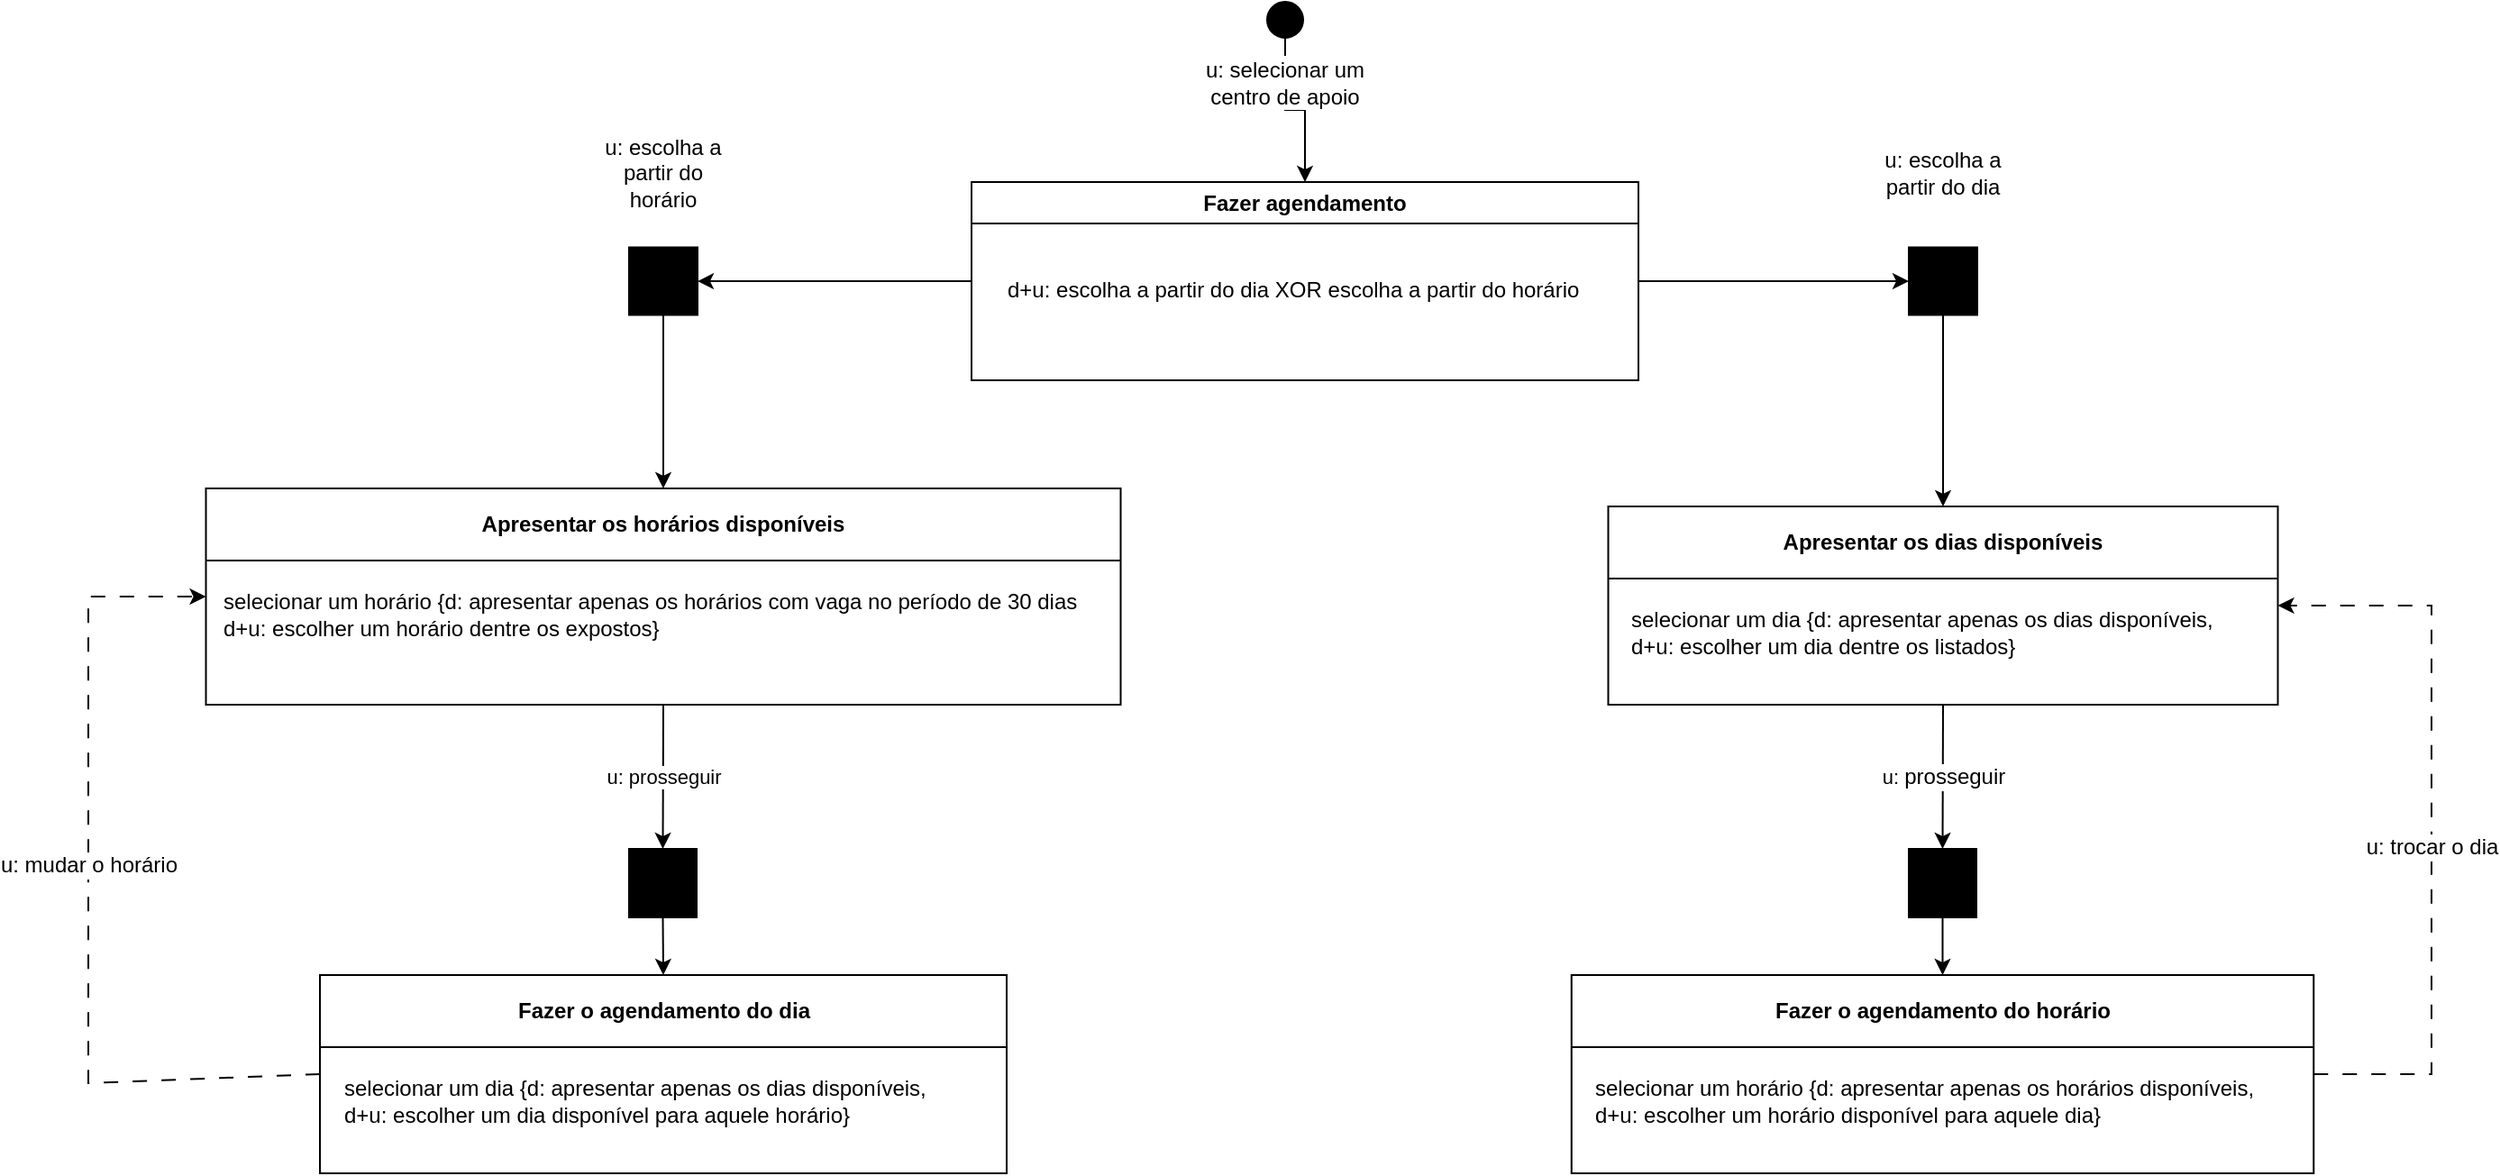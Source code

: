 <mxfile version="25.0.1">
  <diagram name="Página-1" id="4fPj8FKTWWKvgSlPfXeu">
    <mxGraphModel dx="2730" dy="669" grid="1" gridSize="10" guides="1" tooltips="1" connect="1" arrows="1" fold="1" page="1" pageScale="1" pageWidth="827" pageHeight="1169" math="0" shadow="0">
      <root>
        <mxCell id="0" />
        <mxCell id="1" parent="0" />
        <mxCell id="tzBEl5uezkZAkphJzdvv-11" value="" style="edgeStyle=orthogonalEdgeStyle;rounded=0;orthogonalLoop=1;jettySize=auto;html=1;" edge="1" parent="1" source="tzBEl5uezkZAkphJzdvv-1" target="tzBEl5uezkZAkphJzdvv-10">
          <mxGeometry relative="1" as="geometry" />
        </mxCell>
        <mxCell id="tzBEl5uezkZAkphJzdvv-1" value="Fazer agendamento" style="swimlane;whiteSpace=wrap;html=1;" vertex="1" parent="1">
          <mxGeometry x="240" y="200" width="370" height="110" as="geometry" />
        </mxCell>
        <mxCell id="tzBEl5uezkZAkphJzdvv-2" value="d+u: escolha a partir do dia XOR escolha a partir do horário" style="text;html=1;align=left;verticalAlign=middle;resizable=0;points=[];autosize=1;strokeColor=none;fillColor=none;rotation=0;" vertex="1" parent="tzBEl5uezkZAkphJzdvv-1">
          <mxGeometry x="18" y="45" width="340" height="30" as="geometry" />
        </mxCell>
        <mxCell id="tzBEl5uezkZAkphJzdvv-9" style="edgeStyle=orthogonalEdgeStyle;rounded=0;orthogonalLoop=1;jettySize=auto;html=1;entryX=0.5;entryY=0;entryDx=0;entryDy=0;" edge="1" parent="1" source="tzBEl5uezkZAkphJzdvv-5" target="tzBEl5uezkZAkphJzdvv-1">
          <mxGeometry relative="1" as="geometry" />
        </mxCell>
        <mxCell id="tzBEl5uezkZAkphJzdvv-5" value="" style="ellipse;whiteSpace=wrap;html=1;aspect=fixed;fillColor=#000000;" vertex="1" parent="1">
          <mxGeometry x="404" y="100" width="20" height="20" as="geometry" />
        </mxCell>
        <mxCell id="tzBEl5uezkZAkphJzdvv-4" value="u: selecionar um centro de apoio" style="text;html=1;align=center;verticalAlign=middle;whiteSpace=wrap;rounded=0;fillColor=default;" vertex="1" parent="1">
          <mxGeometry x="356" y="130" width="116" height="30" as="geometry" />
        </mxCell>
        <mxCell id="tzBEl5uezkZAkphJzdvv-16" value="" style="edgeStyle=orthogonalEdgeStyle;rounded=0;orthogonalLoop=1;jettySize=auto;html=1;entryX=0.5;entryY=0;entryDx=0;entryDy=0;" edge="1" parent="1" source="tzBEl5uezkZAkphJzdvv-10" target="tzBEl5uezkZAkphJzdvv-19">
          <mxGeometry relative="1" as="geometry">
            <mxPoint x="69.0" y="353.75" as="targetPoint" />
          </mxGeometry>
        </mxCell>
        <mxCell id="tzBEl5uezkZAkphJzdvv-10" value="" style="whiteSpace=wrap;html=1;fontStyle=1;startSize=23;fillColor=#000000;" vertex="1" parent="1">
          <mxGeometry x="50" y="236.25" width="38" height="37.5" as="geometry" />
        </mxCell>
        <mxCell id="tzBEl5uezkZAkphJzdvv-14" value="u: escolha a partir do horário" style="text;html=1;align=center;verticalAlign=middle;whiteSpace=wrap;rounded=0;" vertex="1" parent="1">
          <mxGeometry x="28" y="170" width="82" height="50" as="geometry" />
        </mxCell>
        <mxCell id="tzBEl5uezkZAkphJzdvv-19" value="Apresentar os horários disponíveis" style="swimlane;whiteSpace=wrap;html=1;startSize=40;" vertex="1" parent="1">
          <mxGeometry x="-184.75" y="370" width="507.5" height="120" as="geometry" />
        </mxCell>
        <mxCell id="tzBEl5uezkZAkphJzdvv-34" value="selecionar um horário&amp;nbsp;&lt;span style=&quot;background-color: initial;&quot;&gt;{d: apresentar apenas&amp;nbsp;&lt;/span&gt;&lt;span style=&quot;background-color: initial;&quot;&gt;os horários com vaga no período de 30 dias&lt;/span&gt;&lt;span style=&quot;background-color: initial;&quot;&gt;&amp;nbsp;&lt;/span&gt;&lt;div&gt;&lt;div&gt;&lt;div&gt;d+u: escolher um horário dentre os expostos}&amp;nbsp;&lt;/div&gt;&lt;/div&gt;&lt;/div&gt;" style="text;html=1;align=left;verticalAlign=middle;resizable=0;points=[];autosize=1;strokeColor=none;fillColor=none;" vertex="1" parent="tzBEl5uezkZAkphJzdvv-19">
          <mxGeometry x="7.5" y="50" width="500" height="40" as="geometry" />
        </mxCell>
        <mxCell id="tzBEl5uezkZAkphJzdvv-23" value="" style="edgeStyle=orthogonalEdgeStyle;rounded=0;orthogonalLoop=1;jettySize=auto;html=1;entryX=0.5;entryY=0;entryDx=0;entryDy=0;" edge="1" parent="1" source="tzBEl5uezkZAkphJzdvv-24" target="tzBEl5uezkZAkphJzdvv-29">
          <mxGeometry relative="1" as="geometry">
            <mxPoint x="769" y="340" as="targetPoint" />
          </mxGeometry>
        </mxCell>
        <mxCell id="tzBEl5uezkZAkphJzdvv-24" value="" style="whiteSpace=wrap;html=1;fontStyle=1;startSize=23;fillColor=#000000;" vertex="1" parent="1">
          <mxGeometry x="760" y="236.25" width="38" height="37.5" as="geometry" />
        </mxCell>
        <mxCell id="tzBEl5uezkZAkphJzdvv-25" value="u: escolha a partir do dia" style="text;html=1;align=center;verticalAlign=middle;whiteSpace=wrap;rounded=0;" vertex="1" parent="1">
          <mxGeometry x="738" y="170" width="82" height="50" as="geometry" />
        </mxCell>
        <mxCell id="tzBEl5uezkZAkphJzdvv-29" value="Apresentar os dias disponíveis" style="swimlane;whiteSpace=wrap;html=1;startSize=40;" vertex="1" parent="1">
          <mxGeometry x="593.25" y="380" width="371.5" height="110" as="geometry" />
        </mxCell>
        <mxCell id="tzBEl5uezkZAkphJzdvv-38" value="&lt;div&gt;selecionar um dia {d: apresentar apenas os dias disponíveis,&lt;/div&gt;&lt;div&gt;d+u: escolher um dia dentre os listados}&lt;/div&gt;" style="text;html=1;align=left;verticalAlign=middle;resizable=0;points=[];autosize=1;strokeColor=none;fillColor=none;" vertex="1" parent="tzBEl5uezkZAkphJzdvv-29">
          <mxGeometry x="11" y="50" width="350" height="40" as="geometry" />
        </mxCell>
        <mxCell id="tzBEl5uezkZAkphJzdvv-31" value="" style="endArrow=classic;html=1;rounded=0;exitX=1;exitY=0.5;exitDx=0;exitDy=0;entryX=0;entryY=0.5;entryDx=0;entryDy=0;" edge="1" parent="1" source="tzBEl5uezkZAkphJzdvv-1" target="tzBEl5uezkZAkphJzdvv-24">
          <mxGeometry width="50" height="50" relative="1" as="geometry">
            <mxPoint x="630" y="260" as="sourcePoint" />
            <mxPoint x="660" y="213.75" as="targetPoint" />
          </mxGeometry>
        </mxCell>
        <mxCell id="tzBEl5uezkZAkphJzdvv-52" value="Fazer o agendamento do horário" style="swimlane;whiteSpace=wrap;html=1;startSize=40;" vertex="1" parent="1">
          <mxGeometry x="572.88" y="640" width="411.75" height="110" as="geometry" />
        </mxCell>
        <mxCell id="tzBEl5uezkZAkphJzdvv-53" value="&lt;div&gt;selecionar um horário {d: apresentar apenas os horários disponíveis,&lt;/div&gt;&lt;div&gt;d+u: escolher um horário disponível para aquele dia}&lt;/div&gt;" style="text;html=1;align=left;verticalAlign=middle;resizable=0;points=[];autosize=1;strokeColor=none;fillColor=none;" vertex="1" parent="tzBEl5uezkZAkphJzdvv-52">
          <mxGeometry x="11" y="50" width="390" height="40" as="geometry" />
        </mxCell>
        <mxCell id="tzBEl5uezkZAkphJzdvv-54" value="" style="endArrow=classic;html=1;rounded=0;exitX=0.5;exitY=1;exitDx=0;exitDy=0;entryX=0;entryY=0.5;entryDx=0;entryDy=0;" edge="1" parent="1" source="tzBEl5uezkZAkphJzdvv-29" target="tzBEl5uezkZAkphJzdvv-57">
          <mxGeometry relative="1" as="geometry">
            <mxPoint x="750" y="530" as="sourcePoint" />
            <mxPoint x="780" y="570" as="targetPoint" />
          </mxGeometry>
        </mxCell>
        <mxCell id="tzBEl5uezkZAkphJzdvv-55" value="u: &lt;font style=&quot;font-size: 12px;&quot;&gt;prosseguir&lt;/font&gt;" style="edgeLabel;resizable=0;html=1;;align=center;verticalAlign=middle;" connectable="0" vertex="1" parent="tzBEl5uezkZAkphJzdvv-54">
          <mxGeometry relative="1" as="geometry" />
        </mxCell>
        <mxCell id="tzBEl5uezkZAkphJzdvv-58" style="edgeStyle=orthogonalEdgeStyle;rounded=0;orthogonalLoop=1;jettySize=auto;html=1;entryX=0.5;entryY=0;entryDx=0;entryDy=0;" edge="1" parent="1" source="tzBEl5uezkZAkphJzdvv-57" target="tzBEl5uezkZAkphJzdvv-52">
          <mxGeometry relative="1" as="geometry">
            <mxPoint x="778.75" y="640" as="targetPoint" />
          </mxGeometry>
        </mxCell>
        <mxCell id="tzBEl5uezkZAkphJzdvv-57" value="" style="whiteSpace=wrap;html=1;fontStyle=1;startSize=23;fillColor=#000000;direction=south;" vertex="1" parent="1">
          <mxGeometry x="760" y="570" width="37.5" height="38" as="geometry" />
        </mxCell>
        <mxCell id="tzBEl5uezkZAkphJzdvv-59" value="" style="endArrow=classic;html=1;rounded=0;entryX=1;entryY=0.5;entryDx=0;entryDy=0;dashed=1;dashPattern=8 8;exitX=1;exitY=0.5;exitDx=0;exitDy=0;" edge="1" parent="1" source="tzBEl5uezkZAkphJzdvv-52" target="tzBEl5uezkZAkphJzdvv-29">
          <mxGeometry relative="1" as="geometry">
            <mxPoint x="990" y="750" as="sourcePoint" />
            <mxPoint x="1110" y="510" as="targetPoint" />
            <Array as="points">
              <mxPoint x="1050" y="695" />
              <mxPoint x="1050" y="435" />
            </Array>
          </mxGeometry>
        </mxCell>
        <mxCell id="tzBEl5uezkZAkphJzdvv-60" value="u: trocar o dia" style="edgeLabel;resizable=0;html=1;;align=center;verticalAlign=middle;fontSize=12;" connectable="0" vertex="1" parent="tzBEl5uezkZAkphJzdvv-59">
          <mxGeometry relative="1" as="geometry">
            <mxPoint y="14" as="offset" />
          </mxGeometry>
        </mxCell>
        <mxCell id="tzBEl5uezkZAkphJzdvv-67" value="" style="endArrow=classic;html=1;rounded=0;exitX=0.5;exitY=1;exitDx=0;exitDy=0;entryX=0;entryY=0.5;entryDx=0;entryDy=0;" edge="1" parent="1" source="tzBEl5uezkZAkphJzdvv-19" target="tzBEl5uezkZAkphJzdvv-71">
          <mxGeometry relative="1" as="geometry">
            <mxPoint x="70" y="540" as="sourcePoint" />
            <mxPoint x="70" y="570" as="targetPoint" />
          </mxGeometry>
        </mxCell>
        <mxCell id="tzBEl5uezkZAkphJzdvv-68" value="u: prosseguir" style="edgeLabel;resizable=0;html=1;;align=center;verticalAlign=middle;" connectable="0" vertex="1" parent="tzBEl5uezkZAkphJzdvv-67">
          <mxGeometry relative="1" as="geometry" />
        </mxCell>
        <mxCell id="tzBEl5uezkZAkphJzdvv-71" value="" style="whiteSpace=wrap;html=1;fontStyle=1;startSize=23;fillColor=#000000;direction=south;" vertex="1" parent="1">
          <mxGeometry x="50" y="570" width="37.5" height="38" as="geometry" />
        </mxCell>
        <mxCell id="tzBEl5uezkZAkphJzdvv-72" value="" style="endArrow=classic;html=1;rounded=0;exitX=1;exitY=0.5;exitDx=0;exitDy=0;entryX=0.5;entryY=0;entryDx=0;entryDy=0;" edge="1" parent="1" source="tzBEl5uezkZAkphJzdvv-71" target="tzBEl5uezkZAkphJzdvv-73">
          <mxGeometry width="50" height="50" relative="1" as="geometry">
            <mxPoint x="110" y="614" as="sourcePoint" />
            <mxPoint x="69" y="650" as="targetPoint" />
          </mxGeometry>
        </mxCell>
        <mxCell id="tzBEl5uezkZAkphJzdvv-73" value="Fazer o agendamento do dia" style="swimlane;whiteSpace=wrap;html=1;startSize=40;" vertex="1" parent="1">
          <mxGeometry x="-121.5" y="640" width="381" height="110" as="geometry" />
        </mxCell>
        <mxCell id="tzBEl5uezkZAkphJzdvv-74" value="&lt;div&gt;selecionar um dia {d: apresentar apenas os dias disponíveis,&lt;/div&gt;&lt;div&gt;d+u: escolher um dia disponível para aquele horário}&lt;/div&gt;" style="text;html=1;align=left;verticalAlign=middle;resizable=0;points=[];autosize=1;strokeColor=none;fillColor=none;" vertex="1" parent="tzBEl5uezkZAkphJzdvv-73">
          <mxGeometry x="11" y="50" width="350" height="40" as="geometry" />
        </mxCell>
        <mxCell id="tzBEl5uezkZAkphJzdvv-75" value="" style="endArrow=classic;html=1;rounded=0;entryX=0;entryY=0.5;entryDx=0;entryDy=0;dashed=1;dashPattern=8 8;exitX=0;exitY=0.5;exitDx=0;exitDy=0;" edge="1" parent="1" source="tzBEl5uezkZAkphJzdvv-73" target="tzBEl5uezkZAkphJzdvv-19">
          <mxGeometry relative="1" as="geometry">
            <mxPoint x="-150" y="710" as="sourcePoint" />
            <mxPoint x="-140" y="585" as="targetPoint" />
            <Array as="points">
              <mxPoint x="-250" y="700" />
              <mxPoint x="-250" y="430" />
            </Array>
          </mxGeometry>
        </mxCell>
        <mxCell id="tzBEl5uezkZAkphJzdvv-76" value="u: mudar o horário" style="edgeLabel;resizable=0;html=1;;align=center;verticalAlign=middle;fontSize=12;" connectable="0" vertex="1" parent="tzBEl5uezkZAkphJzdvv-75">
          <mxGeometry relative="1" as="geometry">
            <mxPoint y="-18" as="offset" />
          </mxGeometry>
        </mxCell>
      </root>
    </mxGraphModel>
  </diagram>
</mxfile>
